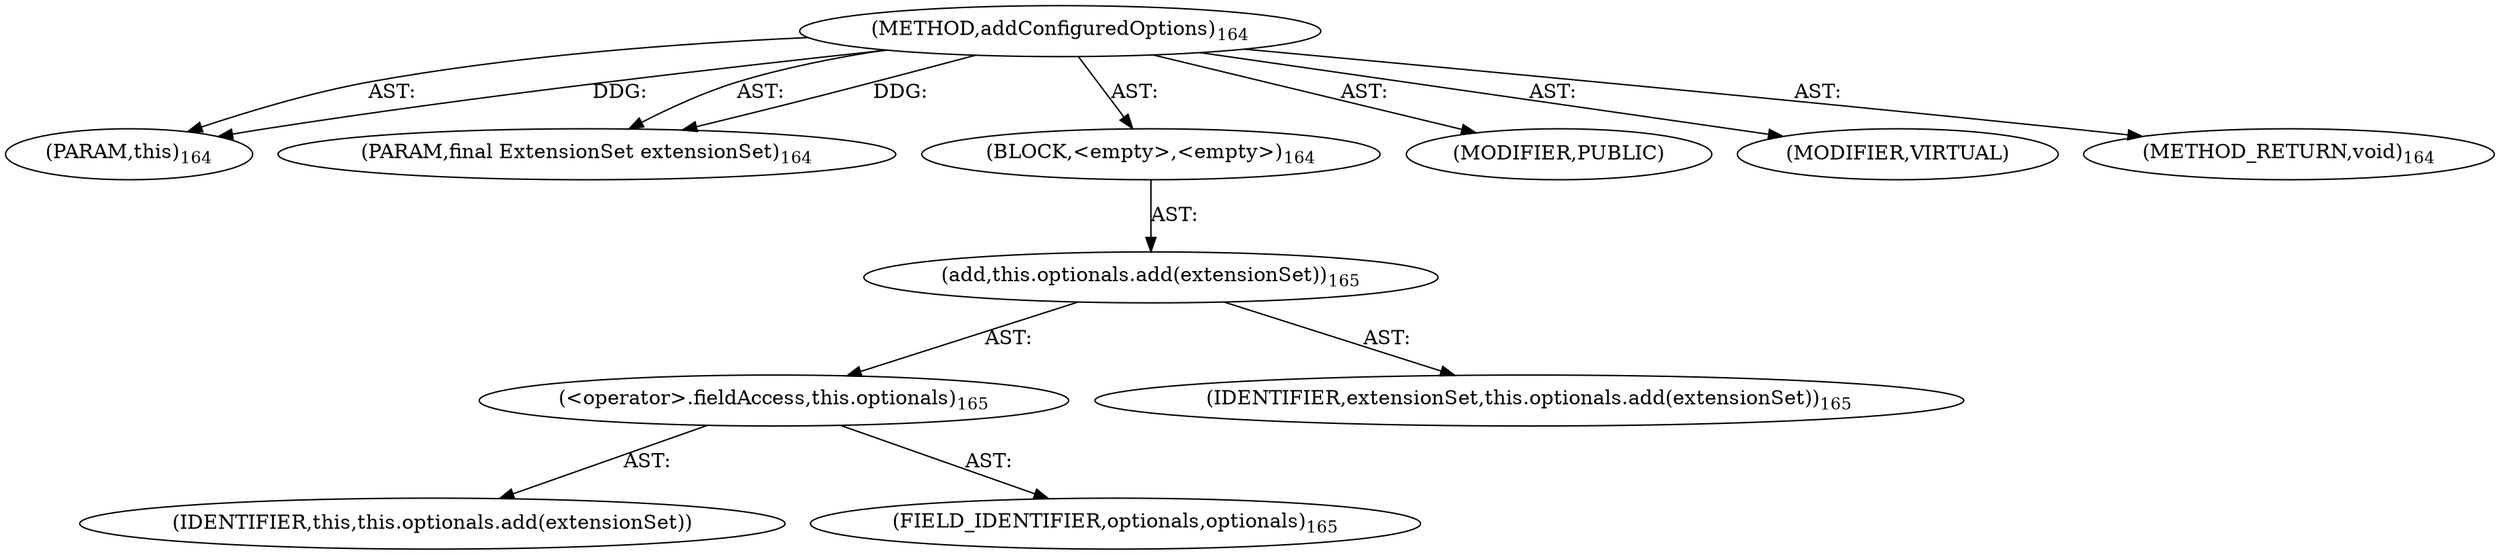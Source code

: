 digraph "addConfiguredOptions" {  
"111669149699" [label = <(METHOD,addConfiguredOptions)<SUB>164</SUB>> ]
"115964117000" [label = <(PARAM,this)<SUB>164</SUB>> ]
"115964117001" [label = <(PARAM,final ExtensionSet extensionSet)<SUB>164</SUB>> ]
"25769803782" [label = <(BLOCK,&lt;empty&gt;,&lt;empty&gt;)<SUB>164</SUB>> ]
"30064771086" [label = <(add,this.optionals.add(extensionSet))<SUB>165</SUB>> ]
"30064771087" [label = <(&lt;operator&gt;.fieldAccess,this.optionals)<SUB>165</SUB>> ]
"68719476760" [label = <(IDENTIFIER,this,this.optionals.add(extensionSet))> ]
"55834574852" [label = <(FIELD_IDENTIFIER,optionals,optionals)<SUB>165</SUB>> ]
"68719476761" [label = <(IDENTIFIER,extensionSet,this.optionals.add(extensionSet))<SUB>165</SUB>> ]
"133143986191" [label = <(MODIFIER,PUBLIC)> ]
"133143986192" [label = <(MODIFIER,VIRTUAL)> ]
"128849018883" [label = <(METHOD_RETURN,void)<SUB>164</SUB>> ]
  "111669149699" -> "115964117000"  [ label = "AST: "] 
  "111669149699" -> "115964117001"  [ label = "AST: "] 
  "111669149699" -> "25769803782"  [ label = "AST: "] 
  "111669149699" -> "133143986191"  [ label = "AST: "] 
  "111669149699" -> "133143986192"  [ label = "AST: "] 
  "111669149699" -> "128849018883"  [ label = "AST: "] 
  "25769803782" -> "30064771086"  [ label = "AST: "] 
  "30064771086" -> "30064771087"  [ label = "AST: "] 
  "30064771086" -> "68719476761"  [ label = "AST: "] 
  "30064771087" -> "68719476760"  [ label = "AST: "] 
  "30064771087" -> "55834574852"  [ label = "AST: "] 
  "111669149699" -> "115964117000"  [ label = "DDG: "] 
  "111669149699" -> "115964117001"  [ label = "DDG: "] 
}
